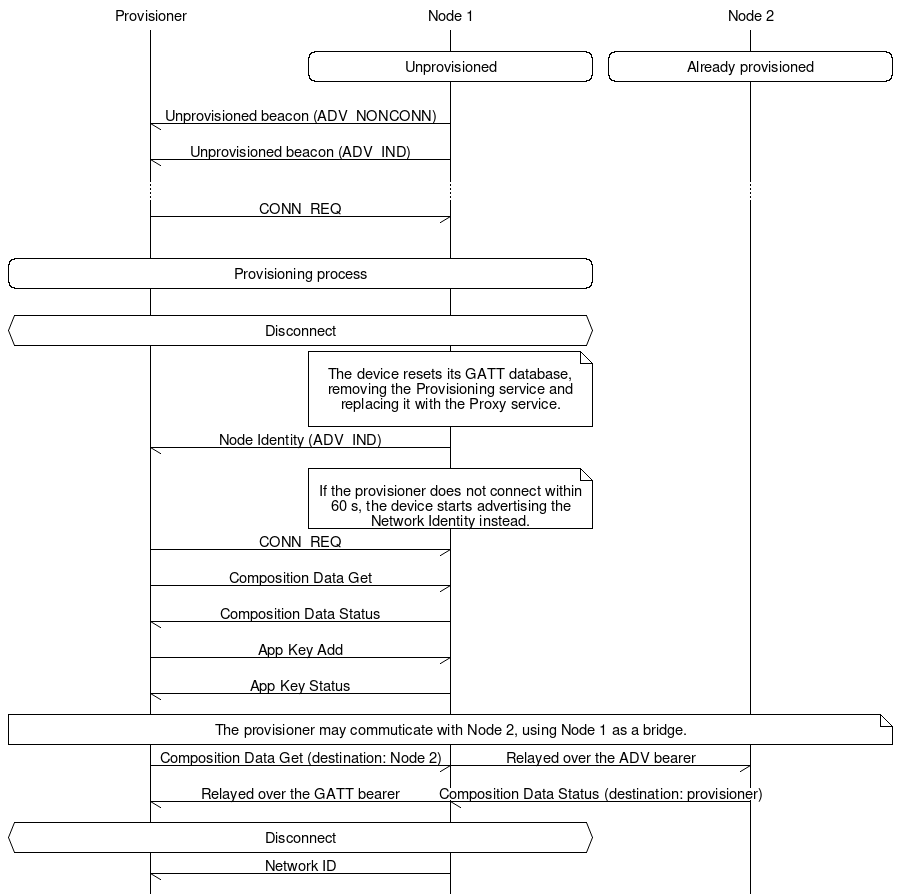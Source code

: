 msc {
    hscale = "1.5";
    p[label="Provisioner"], n[label="Node 1"], n2[label="Node 2"];

    |||;
    n rbox n[label="Unprovisioned"], n2 rbox n2[label="Already provisioned"];
    |||;

    n -> p [label="Unprovisioned beacon (ADV_NONCONN)"];
    n -> p [label="Unprovisioned beacon (ADV_IND)"];

    ...;

    p -> n[label="CONN_REQ"];
    |||;
    p rbox n[label="Provisioning process"];
    |||;

    p abox n[label="Disconnect"];
    n note n[label="\nThe device resets its GATT database, removing the Provisioning service and replacing it with the Proxy service.\n"];
    n -> p [label="Node Identity (ADV_IND)"];
    n note n[label="\nIf the provisioner does not connect within 60 s, the device starts advertising the Network Identity instead."];
    p -> n[label="CONN_REQ"];
    p -> n[label="Composition Data Get"];
    n -> p[label="Composition Data Status"];
    p -> n[label="App Key Add"];
    n -> p[label="App Key Status"];

    p note n2[label="The provisioner may commuticate with Node 2, using Node 1 as a bridge."];
    p -> n[label="Composition Data Get (destination: Node 2)"], n -> n2[label="Relayed over the ADV bearer"];
    n2 -> n[label="Composition Data Status (destination: provisioner)"], n -> p[label="Relayed over the GATT bearer"];
    p abox n[label="Disconnect"];
    n -> p [label="Network ID"];
}